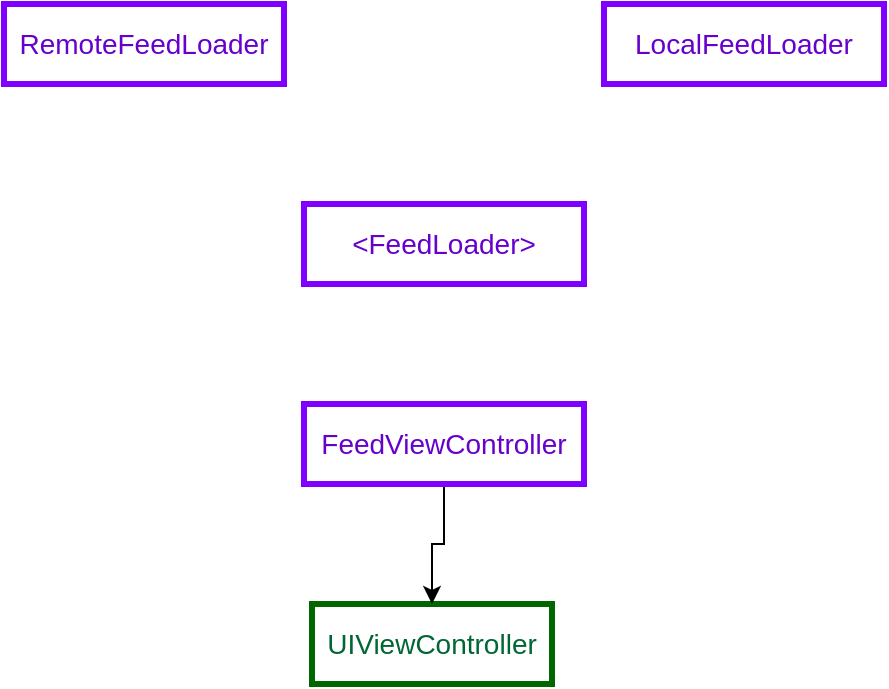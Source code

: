 <mxfile version="20.6.0" type="github">
  <diagram id="Nr3RRI3XhiCJz4DGvvTT" name="Page-1">
    <mxGraphModel dx="1234" dy="853" grid="1" gridSize="10" guides="1" tooltips="1" connect="1" arrows="1" fold="1" page="1" pageScale="1" pageWidth="827" pageHeight="1169" math="0" shadow="0">
      <root>
        <mxCell id="0" />
        <mxCell id="1" parent="0" />
        <mxCell id="pfQO6y4_AGUOiB9dd2Ct-1" value="&lt;font&gt;&lt;span style=&quot;caret-color: rgb(0, 0, 0); font-size: 14px;&quot;&gt;UIViewController&lt;/span&gt;&lt;/font&gt;" style="rounded=0;whiteSpace=wrap;html=1;fillColor=none;fontColor=#006633;strokeColor=#006600;strokeWidth=3;" vertex="1" parent="1">
          <mxGeometry x="354" y="450" width="120" height="40" as="geometry" />
        </mxCell>
        <mxCell id="pfQO6y4_AGUOiB9dd2Ct-5" style="edgeStyle=orthogonalEdgeStyle;rounded=0;orthogonalLoop=1;jettySize=auto;html=1;fontSize=14;fontColor=#6600CC;" edge="1" parent="1" source="pfQO6y4_AGUOiB9dd2Ct-2" target="pfQO6y4_AGUOiB9dd2Ct-1">
          <mxGeometry relative="1" as="geometry" />
        </mxCell>
        <mxCell id="pfQO6y4_AGUOiB9dd2Ct-2" value="&lt;font&gt;&lt;span style=&quot;caret-color: rgb(0, 0, 0); font-size: 14px;&quot;&gt;FeedViewController&lt;/span&gt;&lt;/font&gt;" style="rounded=0;whiteSpace=wrap;html=1;fillColor=none;fontColor=#6600CC;strokeColor=#7F00FF;strokeWidth=3;" vertex="1" parent="1">
          <mxGeometry x="350" y="350" width="140" height="40" as="geometry" />
        </mxCell>
        <mxCell id="pfQO6y4_AGUOiB9dd2Ct-6" value="&lt;font&gt;&lt;span style=&quot;caret-color: rgb(0, 0, 0); font-size: 14px;&quot;&gt;&amp;lt;FeedLoader&amp;gt;&lt;/span&gt;&lt;/font&gt;" style="rounded=0;whiteSpace=wrap;html=1;fillColor=none;fontColor=#6600CC;strokeColor=#7F00FF;strokeWidth=3;" vertex="1" parent="1">
          <mxGeometry x="350" y="250" width="140" height="40" as="geometry" />
        </mxCell>
        <mxCell id="pfQO6y4_AGUOiB9dd2Ct-7" value="&lt;span style=&quot;caret-color: rgb(0, 0, 0); font-size: 14px;&quot;&gt;RemoteFeedLoader&lt;/span&gt;" style="rounded=0;whiteSpace=wrap;html=1;fillColor=none;fontColor=#6600CC;strokeColor=#7F00FF;strokeWidth=3;" vertex="1" parent="1">
          <mxGeometry x="200" y="150" width="140" height="40" as="geometry" />
        </mxCell>
        <mxCell id="pfQO6y4_AGUOiB9dd2Ct-8" value="&lt;span style=&quot;caret-color: rgb(0, 0, 0); font-size: 14px;&quot;&gt;LocalFeedLoader&lt;/span&gt;" style="rounded=0;whiteSpace=wrap;html=1;fillColor=none;fontColor=#6600CC;strokeColor=#7F00FF;strokeWidth=3;" vertex="1" parent="1">
          <mxGeometry x="500" y="150" width="140" height="40" as="geometry" />
        </mxCell>
      </root>
    </mxGraphModel>
  </diagram>
</mxfile>
